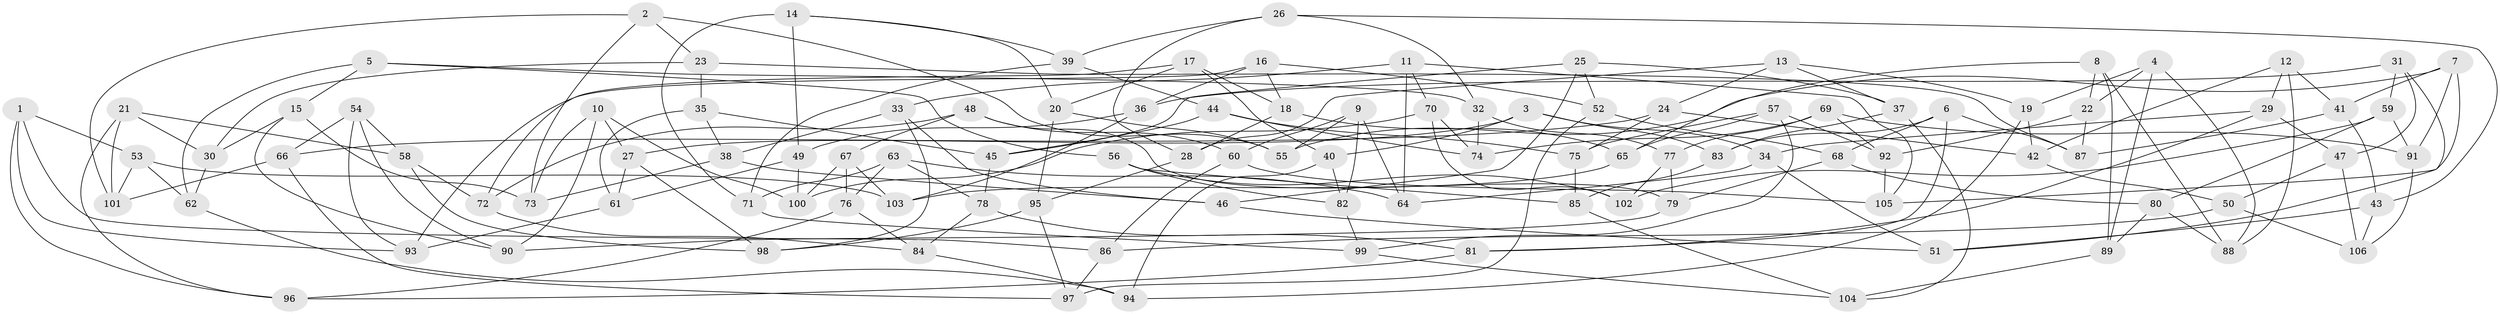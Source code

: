 // coarse degree distribution, {2: 0.015625, 9: 0.046875, 4: 0.75, 11: 0.03125, 3: 0.0625, 12: 0.015625, 10: 0.0625, 7: 0.015625}
// Generated by graph-tools (version 1.1) at 2025/53/03/04/25 22:53:51]
// undirected, 106 vertices, 212 edges
graph export_dot {
  node [color=gray90,style=filled];
  1;
  2;
  3;
  4;
  5;
  6;
  7;
  8;
  9;
  10;
  11;
  12;
  13;
  14;
  15;
  16;
  17;
  18;
  19;
  20;
  21;
  22;
  23;
  24;
  25;
  26;
  27;
  28;
  29;
  30;
  31;
  32;
  33;
  34;
  35;
  36;
  37;
  38;
  39;
  40;
  41;
  42;
  43;
  44;
  45;
  46;
  47;
  48;
  49;
  50;
  51;
  52;
  53;
  54;
  55;
  56;
  57;
  58;
  59;
  60;
  61;
  62;
  63;
  64;
  65;
  66;
  67;
  68;
  69;
  70;
  71;
  72;
  73;
  74;
  75;
  76;
  77;
  78;
  79;
  80;
  81;
  82;
  83;
  84;
  85;
  86;
  87;
  88;
  89;
  90;
  91;
  92;
  93;
  94;
  95;
  96;
  97;
  98;
  99;
  100;
  101;
  102;
  103;
  104;
  105;
  106;
  1 -- 53;
  1 -- 86;
  1 -- 93;
  1 -- 96;
  2 -- 55;
  2 -- 73;
  2 -- 101;
  2 -- 23;
  3 -- 34;
  3 -- 40;
  3 -- 27;
  3 -- 83;
  4 -- 88;
  4 -- 22;
  4 -- 19;
  4 -- 89;
  5 -- 56;
  5 -- 15;
  5 -- 32;
  5 -- 62;
  6 -- 81;
  6 -- 87;
  6 -- 68;
  6 -- 83;
  7 -- 55;
  7 -- 41;
  7 -- 105;
  7 -- 91;
  8 -- 65;
  8 -- 89;
  8 -- 88;
  8 -- 22;
  9 -- 55;
  9 -- 82;
  9 -- 60;
  9 -- 64;
  10 -- 27;
  10 -- 90;
  10 -- 100;
  10 -- 73;
  11 -- 33;
  11 -- 64;
  11 -- 105;
  11 -- 70;
  12 -- 29;
  12 -- 41;
  12 -- 88;
  12 -- 42;
  13 -- 19;
  13 -- 37;
  13 -- 28;
  13 -- 24;
  14 -- 39;
  14 -- 20;
  14 -- 49;
  14 -- 71;
  15 -- 73;
  15 -- 90;
  15 -- 30;
  16 -- 52;
  16 -- 18;
  16 -- 36;
  16 -- 93;
  17 -- 72;
  17 -- 40;
  17 -- 20;
  17 -- 18;
  18 -- 65;
  18 -- 28;
  19 -- 94;
  19 -- 42;
  20 -- 95;
  20 -- 55;
  21 -- 101;
  21 -- 30;
  21 -- 96;
  21 -- 58;
  22 -- 92;
  22 -- 87;
  23 -- 30;
  23 -- 87;
  23 -- 35;
  24 -- 66;
  24 -- 42;
  24 -- 75;
  25 -- 37;
  25 -- 52;
  25 -- 45;
  25 -- 46;
  26 -- 39;
  26 -- 43;
  26 -- 28;
  26 -- 32;
  27 -- 61;
  27 -- 98;
  28 -- 95;
  29 -- 81;
  29 -- 34;
  29 -- 47;
  30 -- 62;
  31 -- 51;
  31 -- 36;
  31 -- 47;
  31 -- 59;
  32 -- 77;
  32 -- 74;
  33 -- 46;
  33 -- 98;
  33 -- 38;
  34 -- 64;
  34 -- 51;
  35 -- 38;
  35 -- 45;
  35 -- 61;
  36 -- 103;
  36 -- 49;
  37 -- 104;
  37 -- 83;
  38 -- 73;
  38 -- 46;
  39 -- 71;
  39 -- 44;
  40 -- 82;
  40 -- 94;
  41 -- 87;
  41 -- 43;
  42 -- 50;
  43 -- 106;
  43 -- 51;
  44 -- 45;
  44 -- 75;
  44 -- 74;
  45 -- 78;
  46 -- 51;
  47 -- 50;
  47 -- 106;
  48 -- 60;
  48 -- 67;
  48 -- 72;
  48 -- 79;
  49 -- 100;
  49 -- 61;
  50 -- 106;
  50 -- 86;
  52 -- 97;
  52 -- 68;
  53 -- 62;
  53 -- 103;
  53 -- 101;
  54 -- 93;
  54 -- 58;
  54 -- 66;
  54 -- 90;
  56 -- 102;
  56 -- 82;
  56 -- 85;
  57 -- 92;
  57 -- 65;
  57 -- 75;
  57 -- 99;
  58 -- 98;
  58 -- 72;
  59 -- 91;
  59 -- 80;
  59 -- 102;
  60 -- 86;
  60 -- 105;
  61 -- 93;
  62 -- 94;
  63 -- 64;
  63 -- 76;
  63 -- 71;
  63 -- 78;
  65 -- 103;
  66 -- 97;
  66 -- 101;
  67 -- 76;
  67 -- 103;
  67 -- 100;
  68 -- 79;
  68 -- 80;
  69 -- 91;
  69 -- 74;
  69 -- 77;
  69 -- 92;
  70 -- 74;
  70 -- 102;
  70 -- 100;
  71 -- 99;
  72 -- 84;
  75 -- 85;
  76 -- 84;
  76 -- 96;
  77 -- 102;
  77 -- 79;
  78 -- 84;
  78 -- 81;
  79 -- 90;
  80 -- 88;
  80 -- 89;
  81 -- 96;
  82 -- 99;
  83 -- 85;
  84 -- 94;
  85 -- 104;
  86 -- 97;
  89 -- 104;
  91 -- 106;
  92 -- 105;
  95 -- 97;
  95 -- 98;
  99 -- 104;
}
